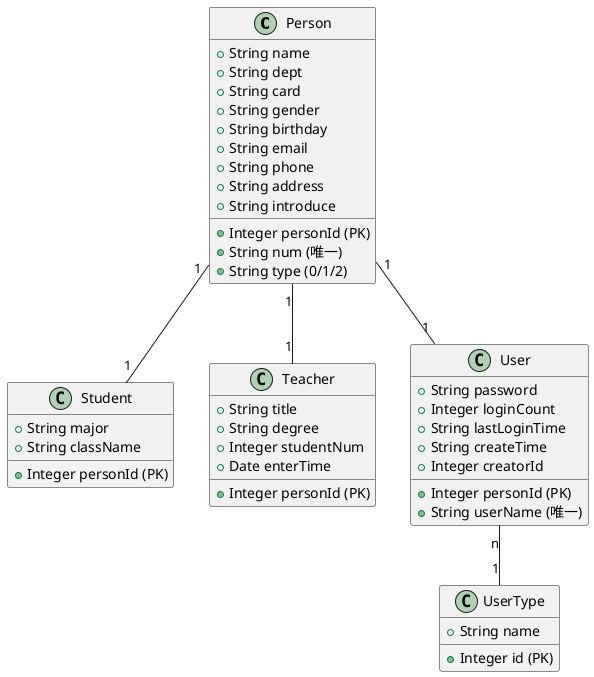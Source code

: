 @startuml
class Person {
  + Integer personId (PK)
  + String num (唯一)
  + String name
  + String type (0/1/2)
  + String dept
  + String card
  + String gender
  + String birthday
  + String email
  + String phone
  + String address
  + String introduce
}

class Student {
  + Integer personId (PK)
  + String major
  + String className
}

class Teacher {
  + Integer personId (PK)
  + String title
  + String degree
  + Integer studentNum
  + Date enterTime
}

class User {
  + Integer personId (PK)
  + String userName (唯一)
  + String password
  + Integer loginCount
  + String lastLoginTime
  + String createTime
  + Integer creatorId
}

class UserType {
  + Integer id (PK)
  + String name
}

Person "1" -- "1" Student
Person "1" -- "1" Teacher
Person "1" -- "1" User
User "n" -- "1" UserType
@enduml

@startuml
class Course {
  + Integer courseId (PK)
  + String num
  + String name
  + Integer credit
  + Course preCourse
}

class CourseEx {
  + Integer courseExId (PK)
  + String course_num
  + Boolean is_choosable
  + Integer max_stu_num
  + String place
  + String time_inf
  + String information
}

class StudentCourse {
  + Integer studentCourseId (PK)
  + LocalDateTime selectedTime
}

class Score {
  + Integer scoreId (PK)
  + Integer mark
  + Integer ranking
}

Course "n" -- "1" CourseEx
Teacher "n" -- "1" CourseEx
Student "1" -- "*" StudentCourse
CourseEx "1" -- "*" StudentCourse
Student "n" -- "1" Score
Course "n" -- "1" Score
@enduml